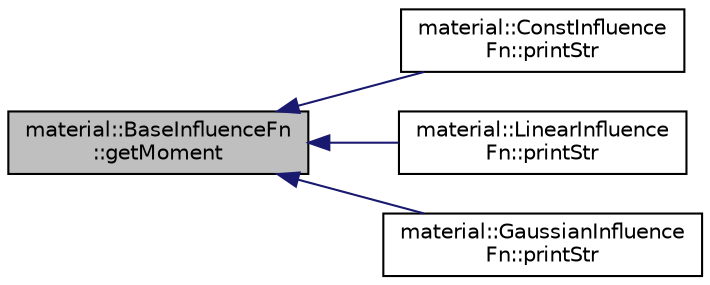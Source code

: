 digraph "material::BaseInfluenceFn::getMoment"
{
  edge [fontname="Helvetica",fontsize="10",labelfontname="Helvetica",labelfontsize="10"];
  node [fontname="Helvetica",fontsize="10",shape=record];
  rankdir="LR";
  Node3 [label="material::BaseInfluenceFn\l::getMoment",height=0.2,width=0.4,color="black", fillcolor="grey75", style="filled", fontcolor="black"];
  Node3 -> Node4 [dir="back",color="midnightblue",fontsize="10",style="solid",fontname="Helvetica"];
  Node4 [label="material::ConstInfluence\lFn::printStr",height=0.2,width=0.4,color="black", fillcolor="white", style="filled",URL="$classmaterial_1_1ConstInfluenceFn.html#ae0f91dade6c6d26d933fb4879114c4af",tooltip="Print information about this object. "];
  Node3 -> Node5 [dir="back",color="midnightblue",fontsize="10",style="solid",fontname="Helvetica"];
  Node5 [label="material::LinearInfluence\lFn::printStr",height=0.2,width=0.4,color="black", fillcolor="white", style="filled",URL="$classmaterial_1_1LinearInfluenceFn.html#a7183c4783d643ba5756e259a47a13b1d",tooltip="Print information about this object. "];
  Node3 -> Node6 [dir="back",color="midnightblue",fontsize="10",style="solid",fontname="Helvetica"];
  Node6 [label="material::GaussianInfluence\lFn::printStr",height=0.2,width=0.4,color="black", fillcolor="white", style="filled",URL="$classmaterial_1_1GaussianInfluenceFn.html#ad1f62ca4e269613e6ec67fc9b9148063",tooltip="Print information about this object. "];
}
